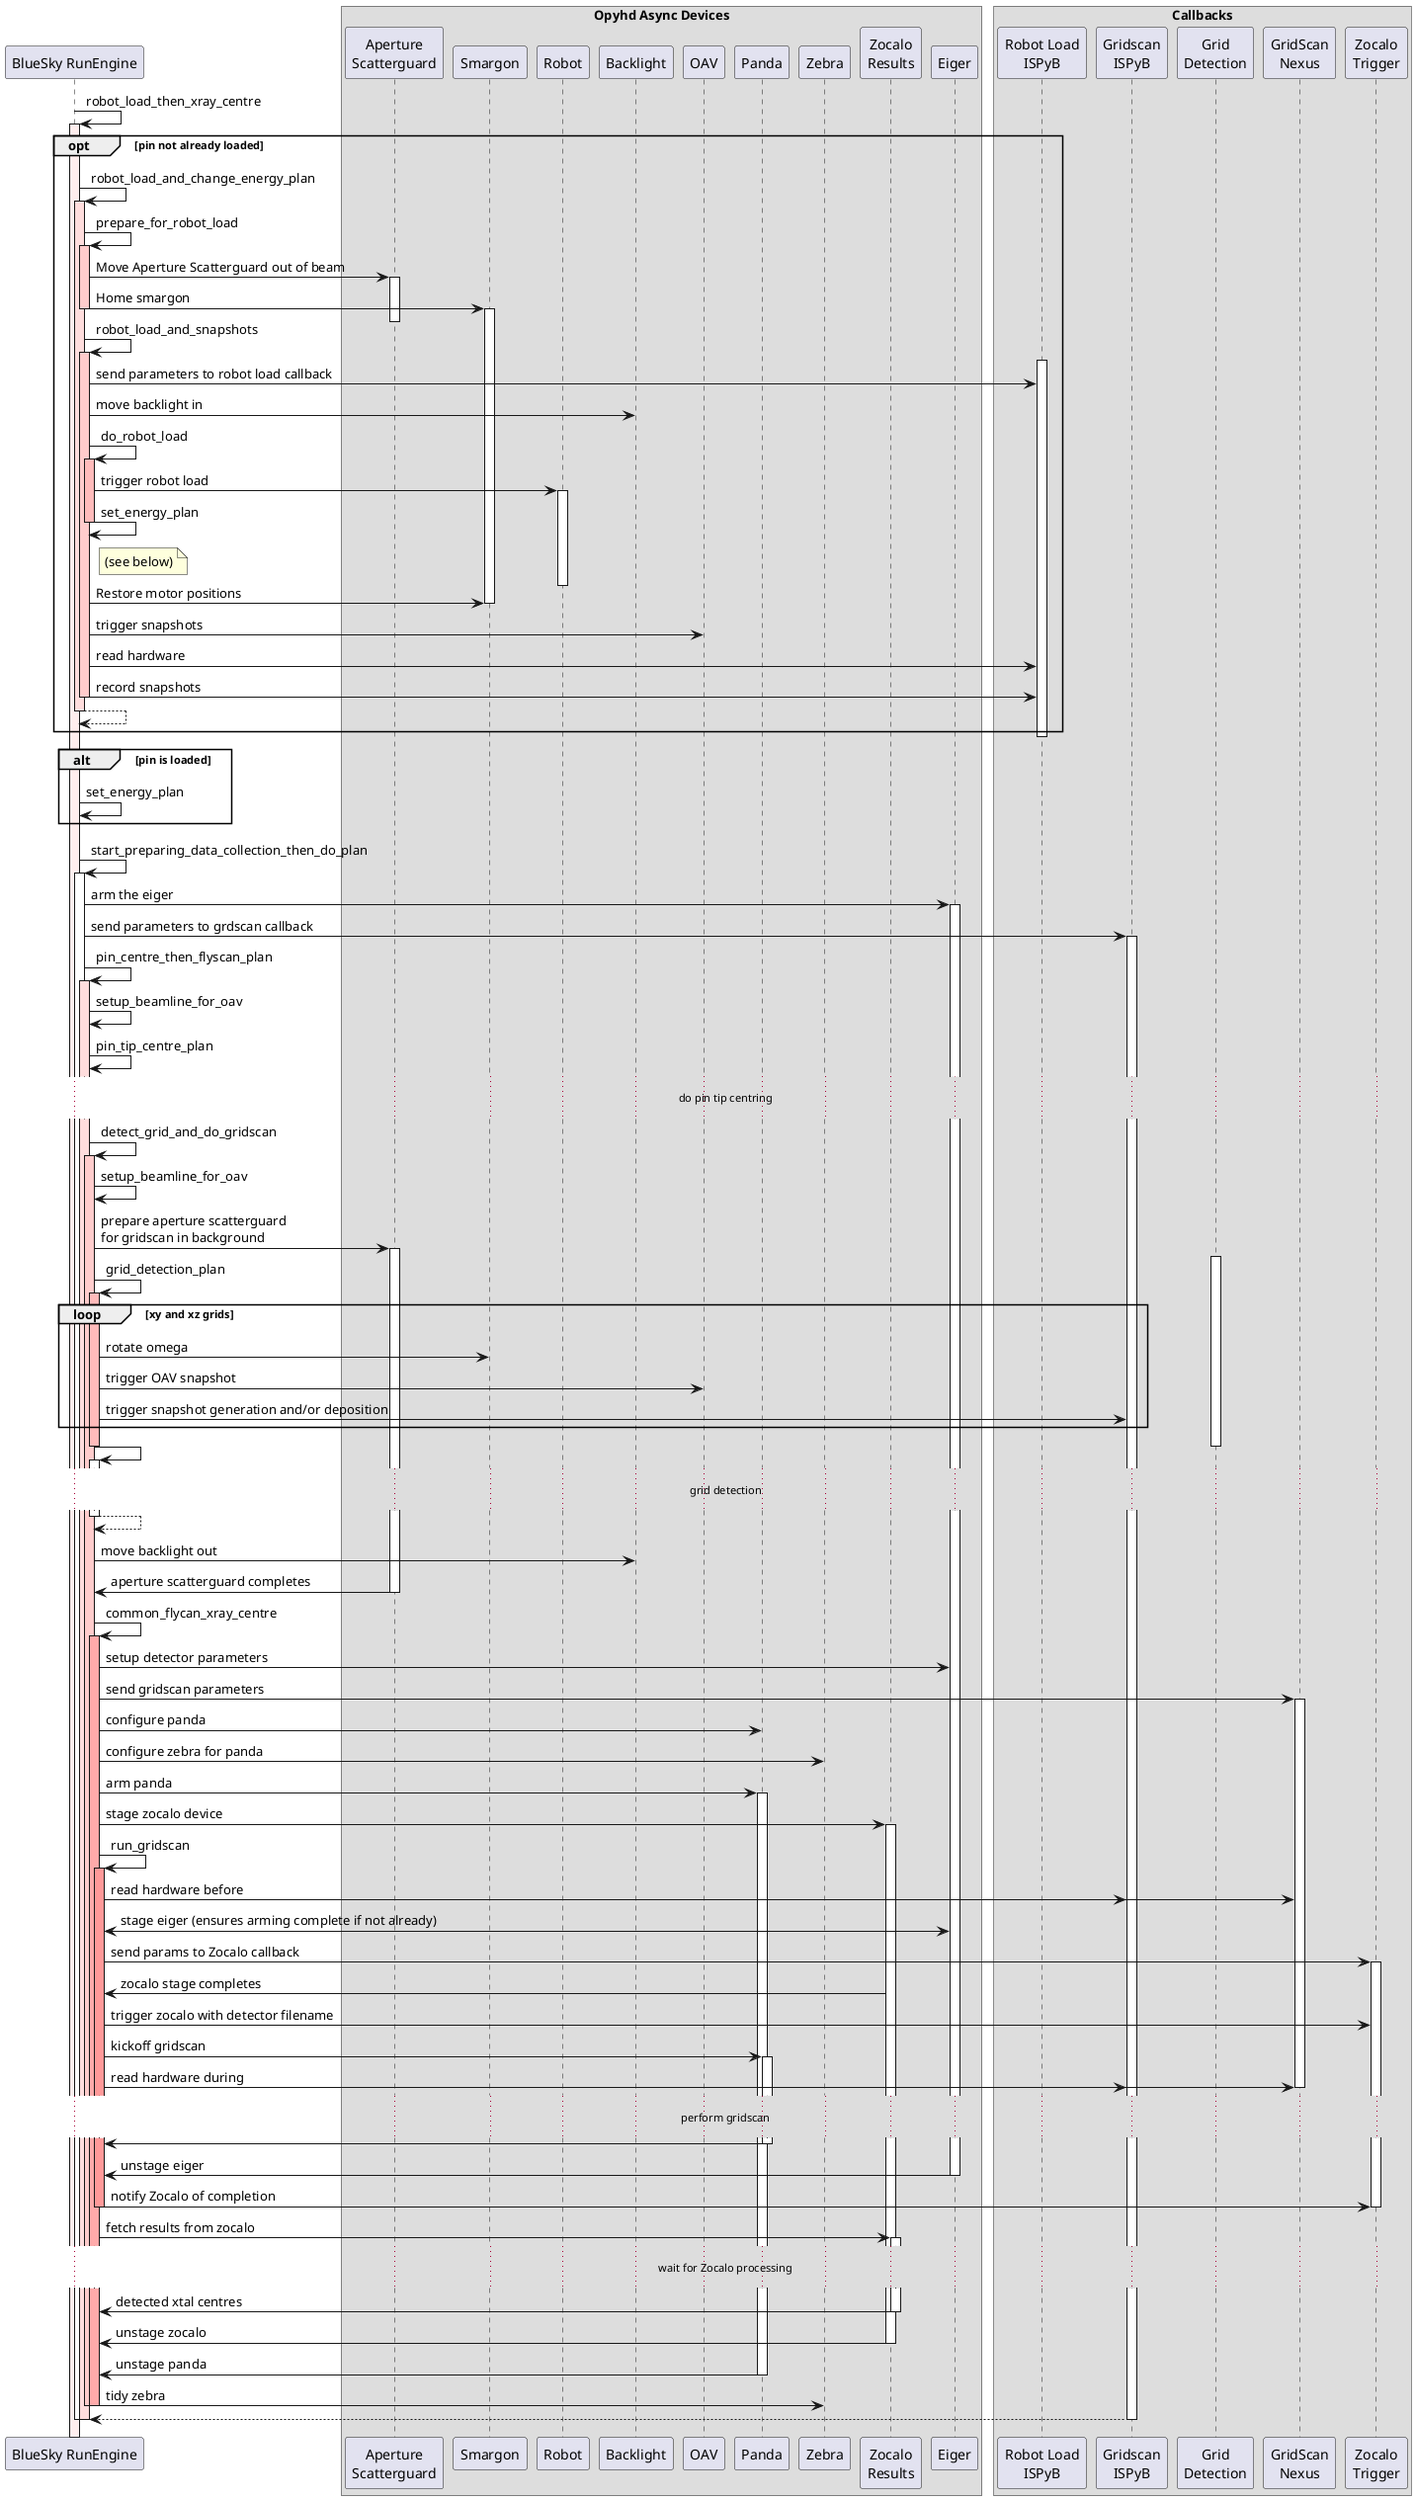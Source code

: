 @startuml
!pragma teoz true
participant "BlueSky RunEngine" as RE
box "Opyhd Async Devices"
participant "Aperture\nScatterguard" as ap_sg
participant "Smargon" as smargon
participant "Robot" as robot
participant "Backlight" as backlight
participant "OAV" as oav
participant "Panda" as panda
participant "Zebra" as zebra
participant "Zocalo\nResults" as zocalo
participant "Eiger" as eiger
end box
box "Callbacks"
participant "Robot Load\nISPyB" as RobotLoadISPyB
participant "Gridscan\nISPyB" as GridscanISPyB
participant "Grid\nDetection" as GridDetection
participant "GridScan\nNexus" as GridScanNexus
participant "Zocalo\nTrigger" as ZocaloCallback
end box

RE -> RE:robot_load_then_xray_centre
activate RE #ffeeee
    opt pin not already loaded
        RE -> RE: robot_load_and_change_energy_plan
        activate RE  #ffdddd
            RE -> RE: prepare_for_robot_load
            activate RE  #ffcccc
                RE -> ap_sg: Move Aperture Scatterguard out of beam
                activate ap_sg
                    RE -> smargon: Home smargon
                    activate smargon
                deactivate ap_sg
            deactivate RE /' prepare_for_robot_load '/
            RE -> RE: robot_load_and_snapshots
            activate RE #ffcccc
                activate RobotLoadISPyB
                RE -> RobotLoadISPyB: send parameters to robot load callback
                RE -> backlight: move backlight in
                RE -> RE: do_robot_load
                activate RE  #ffbbbb
                    RE -> robot: trigger robot load
                    activate robot
                    RE -> RE: set_energy_plan
                    note right of RE: (see below)
                    deactivate robot
                deactivate RE /' do_robot_load '/
                RE -> smargon: Restore motor positions
                deactivate smargon
                RE -> oav: trigger snapshots
                RE -> RobotLoadISPyB: read hardware
                RE -> RobotLoadISPyB: record snapshots
            deactivate RE /'robot_load_and_snapshots'/
        return /'robot_load_and_change_energy_plan'/
        deactivate RobotLoadISPyB
    end /'pin not already loaded'/
    alt pin is loaded
        RE -> RE: set_energy_plan
    end /'pin is loaded'/
    RE -> RE++ : start_preparing_data_collection_then_do_plan
        RE -> eiger ++ : arm the eiger
        RE -> GridscanISPyB ++ : send parameters to grdscan callback
            RE -> RE ++ #ffdddd : pin_centre_then_flyscan_plan
                RE -> RE: setup_beamline_for_oav
                RE -> RE: pin_tip_centre_plan
                ...do pin tip centring...
                RE -> RE ++ #ffcccc: detect_grid_and_do_gridscan
                    RE -> RE: setup_beamline_for_oav
                    RE -> ap_sg ++: prepare aperture scatterguard\nfor gridscan in background
                    activate GridDetection
                        RE -> RE ++ #ffbbbb: grid_detection_plan
                            loop xy and xz grids
                                RE -> smargon: rotate omega
                                RE -> oav: trigger OAV snapshot
                                RE -> GridscanISPyB: trigger snapshot generation and/or deposition
                            end
                        deactivate RE /'grid_detection_plan'/
                    deactivate GridDetection
                    RE -> RE ++
                    ...grid detection...
                    return
                    RE -> backlight: move backlight out 
                    ap_sg -> RE --: aperture scatterguard completes
                    RE -> RE ++ #ffaaaa : common_flycan_xray_centre
                        RE -> eiger : setup detector parameters
                        RE -> GridScanNexus++: send gridscan parameters
                        RE -> panda : configure panda
                        RE -> zebra : configure zebra for panda
                        RE -> panda ++ : arm panda
                        RE -> zocalo ++ : stage zocalo device
                        RE -> RE ++ #ff9999 : run_gridscan 
                            RE -> GridscanISPyB : read hardware before
                            & RE -> GridScanNexus
                            RE <-> eiger : stage eiger (ensures arming complete if not already)
                            RE -> ZocaloCallback ++ : send params to Zocalo callback
                            zocalo -> RE : zocalo stage completes
                            RE -> ZocaloCallback : trigger zocalo with detector filename
                            RE -> panda ++ : kickoff gridscan
                            RE -> GridscanISPyB : read hardware during
                            & RE -> GridScanNexus
                            deactivate GridScanNexus
                            ...perform gridscan...
                            panda -> RE --
                            eiger -> RE -- : unstage eiger
                            RE -> ZocaloCallback : notify Zocalo of completion
                            deactivate ZocaloCallback
                        deactivate RE /' run_gridscan '/
                        RE -> zocalo ++: fetch results from zocalo
                        ...wait for Zocalo processing...
                        zocalo -> RE -- : detected xtal centres
                        zocalo -> RE -- : unstage zocalo
                        panda -> RE -- : unstage panda
                        RE -> zebra : tidy zebra
                    deactivate RE /'common_flyscan_xray_centre'/
                deactivate RE /' detect_grid_and_do_gridscan'/
            return /' pin_centre_then_flyscan_plan'/
        deactivate GridscanISPyB
    deactivate RE /' start_preparing_data_collection_then_do_plan '/
deactivate RE /'robot_load_then_xray_centre'/

@enduml
